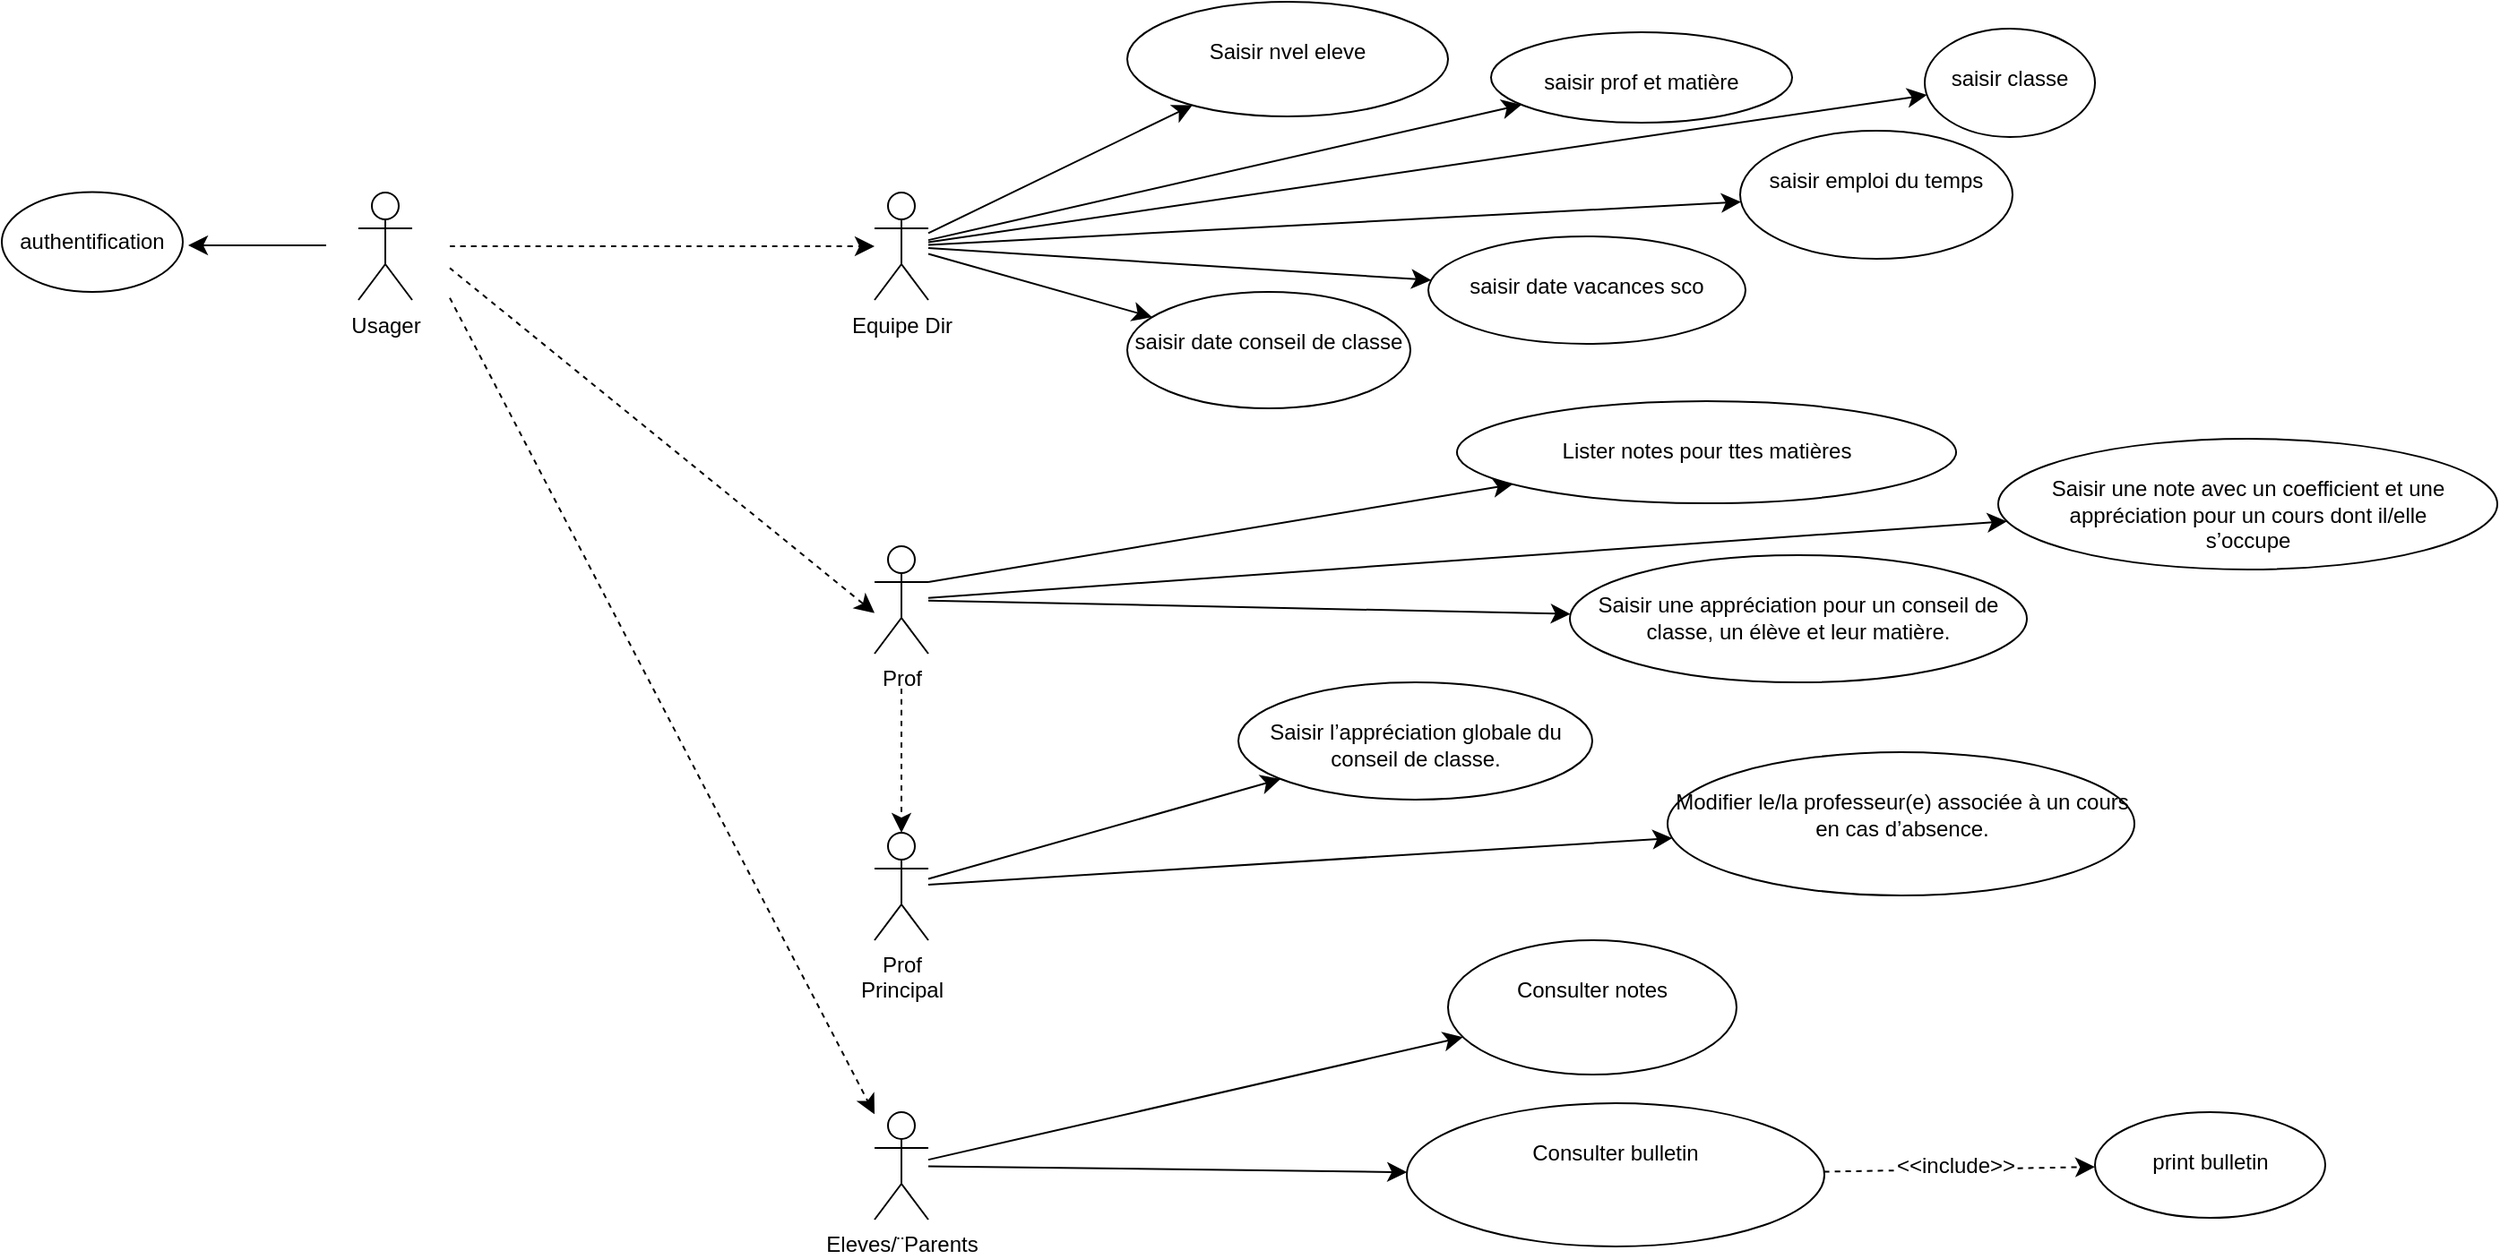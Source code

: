 <mxfile version="24.4.4" type="github">
  <diagram name="Page-1" id="TToBmlYUuMI2hF82C9A1">
    <mxGraphModel dx="2634" dy="1168" grid="0" gridSize="10" guides="1" tooltips="1" connect="1" arrows="1" fold="1" page="0" pageScale="1" pageWidth="827" pageHeight="1169" math="0" shadow="0">
      <root>
        <mxCell id="0" />
        <mxCell id="1" parent="0" />
        <mxCell id="4sQrWLSN1lOuxA5-jQHT-10" value="" style="edgeStyle=none;curved=1;rounded=0;orthogonalLoop=1;jettySize=auto;html=1;fontSize=12;startSize=8;endSize=8;dashed=1;" parent="1" edge="1">
          <mxGeometry relative="1" as="geometry">
            <mxPoint x="-679" y="-17.309" as="sourcePoint" />
            <mxPoint x="-442" y="175.309" as="targetPoint" />
          </mxGeometry>
        </mxCell>
        <mxCell id="4sQrWLSN1lOuxA5-jQHT-12" value="" style="edgeStyle=none;curved=1;rounded=0;orthogonalLoop=1;jettySize=auto;html=1;fontSize=12;startSize=8;endSize=8;dashed=1;" parent="1" target="4sQrWLSN1lOuxA5-jQHT-11" edge="1">
          <mxGeometry relative="1" as="geometry">
            <mxPoint x="-679" y="-0.652" as="sourcePoint" />
          </mxGeometry>
        </mxCell>
        <mxCell id="4sQrWLSN1lOuxA5-jQHT-19" style="edgeStyle=none;curved=1;rounded=0;orthogonalLoop=1;jettySize=auto;html=1;fontSize=12;startSize=8;endSize=8;dashed=1;" parent="1" target="4sQrWLSN1lOuxA5-jQHT-5" edge="1">
          <mxGeometry relative="1" as="geometry">
            <mxPoint x="-679" y="-29.5" as="sourcePoint" />
          </mxGeometry>
        </mxCell>
        <mxCell id="GDs4oSNl5St7di9hihI5-2" value="" style="edgeStyle=none;curved=1;rounded=0;orthogonalLoop=1;jettySize=auto;html=1;fontSize=12;startSize=8;endSize=8;" edge="1" parent="1">
          <mxGeometry relative="1" as="geometry">
            <mxPoint x="-748" y="-30" as="sourcePoint" />
            <mxPoint x="-825" y="-30" as="targetPoint" />
          </mxGeometry>
        </mxCell>
        <mxCell id="4sQrWLSN1lOuxA5-jQHT-25" value="" style="edgeStyle=none;curved=1;rounded=0;orthogonalLoop=1;jettySize=auto;html=1;fontSize=12;startSize=8;endSize=8;" parent="1" source="4sQrWLSN1lOuxA5-jQHT-5" target="4sQrWLSN1lOuxA5-jQHT-24" edge="1">
          <mxGeometry relative="1" as="geometry" />
        </mxCell>
        <mxCell id="GDs4oSNl5St7di9hihI5-4" value="" style="edgeStyle=none;curved=1;rounded=0;orthogonalLoop=1;jettySize=auto;html=1;fontSize=12;startSize=8;endSize=8;" edge="1" parent="1" source="4sQrWLSN1lOuxA5-jQHT-5" target="GDs4oSNl5St7di9hihI5-3">
          <mxGeometry relative="1" as="geometry" />
        </mxCell>
        <mxCell id="GDs4oSNl5St7di9hihI5-6" value="" style="edgeStyle=none;curved=1;rounded=0;orthogonalLoop=1;jettySize=auto;html=1;fontSize=12;startSize=8;endSize=8;" edge="1" parent="1" source="4sQrWLSN1lOuxA5-jQHT-5" target="GDs4oSNl5St7di9hihI5-5">
          <mxGeometry relative="1" as="geometry" />
        </mxCell>
        <mxCell id="GDs4oSNl5St7di9hihI5-8" value="" style="edgeStyle=none;curved=1;rounded=0;orthogonalLoop=1;jettySize=auto;html=1;fontSize=12;startSize=8;endSize=8;" edge="1" parent="1" source="4sQrWLSN1lOuxA5-jQHT-5" target="GDs4oSNl5St7di9hihI5-7">
          <mxGeometry relative="1" as="geometry" />
        </mxCell>
        <mxCell id="GDs4oSNl5St7di9hihI5-11" value="" style="edgeStyle=none;curved=1;rounded=0;orthogonalLoop=1;jettySize=auto;html=1;fontSize=12;startSize=8;endSize=8;" edge="1" parent="1" source="4sQrWLSN1lOuxA5-jQHT-5" target="GDs4oSNl5St7di9hihI5-10">
          <mxGeometry relative="1" as="geometry" />
        </mxCell>
        <mxCell id="GDs4oSNl5St7di9hihI5-13" value="" style="edgeStyle=none;curved=1;rounded=0;orthogonalLoop=1;jettySize=auto;html=1;fontSize=12;startSize=8;endSize=8;" edge="1" parent="1" source="4sQrWLSN1lOuxA5-jQHT-5" target="GDs4oSNl5St7di9hihI5-12">
          <mxGeometry relative="1" as="geometry" />
        </mxCell>
        <mxCell id="4sQrWLSN1lOuxA5-jQHT-5" value="Equipe Dir" style="shape=umlActor;verticalLabelPosition=bottom;verticalAlign=top;html=1;" parent="1" vertex="1">
          <mxGeometry x="-442" y="-59.5" width="30" height="60" as="geometry" />
        </mxCell>
        <mxCell id="4sQrWLSN1lOuxA5-jQHT-15" value="" style="edgeStyle=none;curved=1;rounded=0;orthogonalLoop=1;jettySize=auto;html=1;fontSize=12;startSize=8;endSize=8;dashed=1;" parent="1" target="4sQrWLSN1lOuxA5-jQHT-14" edge="1">
          <mxGeometry relative="1" as="geometry">
            <mxPoint x="-427" y="217.5" as="sourcePoint" />
          </mxGeometry>
        </mxCell>
        <mxCell id="4sQrWLSN1lOuxA5-jQHT-23" value="" style="edgeStyle=none;curved=1;rounded=0;orthogonalLoop=1;jettySize=auto;html=1;fontSize=12;startSize=8;endSize=8;exitX=1;exitY=0.333;exitDx=0;exitDy=0;exitPerimeter=0;" parent="1" source="GDs4oSNl5St7di9hihI5-15" target="4sQrWLSN1lOuxA5-jQHT-22" edge="1">
          <mxGeometry relative="1" as="geometry">
            <mxPoint x="-412" y="187.5" as="sourcePoint" />
          </mxGeometry>
        </mxCell>
        <mxCell id="4sQrWLSN1lOuxA5-jQHT-17" value="" style="edgeStyle=none;curved=1;rounded=0;orthogonalLoop=1;jettySize=auto;html=1;fontSize=12;startSize=8;endSize=8;" parent="1" source="4sQrWLSN1lOuxA5-jQHT-11" target="4sQrWLSN1lOuxA5-jQHT-16" edge="1">
          <mxGeometry relative="1" as="geometry" />
        </mxCell>
        <mxCell id="GDs4oSNl5St7di9hihI5-24" value="" style="edgeStyle=none;curved=1;rounded=0;orthogonalLoop=1;jettySize=auto;html=1;fontSize=12;startSize=8;endSize=8;" edge="1" parent="1" source="4sQrWLSN1lOuxA5-jQHT-11" target="GDs4oSNl5St7di9hihI5-23">
          <mxGeometry relative="1" as="geometry" />
        </mxCell>
        <mxCell id="4sQrWLSN1lOuxA5-jQHT-11" value="&lt;div&gt;Eleves/¨Parents&lt;/div&gt;" style="shape=umlActor;verticalLabelPosition=bottom;verticalAlign=top;html=1;" parent="1" vertex="1">
          <mxGeometry x="-442" y="454" width="30" height="60" as="geometry" />
        </mxCell>
        <mxCell id="4sQrWLSN1lOuxA5-jQHT-21" value="" style="edgeStyle=none;curved=1;rounded=0;orthogonalLoop=1;jettySize=auto;html=1;fontSize=12;startSize=8;endSize=8;" parent="1" source="4sQrWLSN1lOuxA5-jQHT-14" target="4sQrWLSN1lOuxA5-jQHT-20" edge="1">
          <mxGeometry relative="1" as="geometry" />
        </mxCell>
        <mxCell id="GDs4oSNl5St7di9hihI5-22" value="" style="edgeStyle=none;curved=1;rounded=0;orthogonalLoop=1;jettySize=auto;html=1;fontSize=12;startSize=8;endSize=8;" edge="1" parent="1" source="4sQrWLSN1lOuxA5-jQHT-14" target="GDs4oSNl5St7di9hihI5-21">
          <mxGeometry relative="1" as="geometry" />
        </mxCell>
        <mxCell id="4sQrWLSN1lOuxA5-jQHT-14" value="&lt;div&gt;Prof&lt;/div&gt;&lt;div&gt;Principal&lt;br&gt;&lt;/div&gt;" style="shape=umlActor;verticalLabelPosition=bottom;verticalAlign=top;html=1;" parent="1" vertex="1">
          <mxGeometry x="-442" y="298" width="30" height="60" as="geometry" />
        </mxCell>
        <mxCell id="4sQrWLSN1lOuxA5-jQHT-16" value="&lt;div&gt;&lt;br&gt;&lt;/div&gt;&lt;div&gt;Consulter notes&lt;/div&gt;" style="ellipse;whiteSpace=wrap;html=1;verticalAlign=top;" parent="1" vertex="1">
          <mxGeometry x="-122" y="358" width="161" height="75" as="geometry" />
        </mxCell>
        <mxCell id="4sQrWLSN1lOuxA5-jQHT-20" value="&lt;div&gt;&lt;br&gt;&lt;/div&gt;Saisir l’appréciation globale du conseil de classe." style="ellipse;whiteSpace=wrap;html=1;verticalAlign=top;" parent="1" vertex="1">
          <mxGeometry x="-239" y="214" width="197.5" height="65.5" as="geometry" />
        </mxCell>
        <mxCell id="4sQrWLSN1lOuxA5-jQHT-22" value="&lt;div&gt;&lt;br&gt;&lt;/div&gt;&lt;div&gt;Lister notes pour ttes matières&lt;/div&gt;" style="ellipse;whiteSpace=wrap;html=1;verticalAlign=top;" parent="1" vertex="1">
          <mxGeometry x="-117" y="57" width="278.5" height="57" as="geometry" />
        </mxCell>
        <mxCell id="4sQrWLSN1lOuxA5-jQHT-24" value="&lt;div&gt;&lt;br&gt;&lt;/div&gt;&lt;div&gt;Saisir nvel eleve&lt;/div&gt;" style="ellipse;whiteSpace=wrap;html=1;verticalAlign=top;" parent="1" vertex="1">
          <mxGeometry x="-301" y="-166" width="179" height="64" as="geometry" />
        </mxCell>
        <mxCell id="GDs4oSNl5St7di9hihI5-1" value="&lt;div&gt;&lt;br&gt;&lt;/div&gt;&lt;div&gt;authentification&lt;br&gt;&lt;/div&gt;" style="ellipse;whiteSpace=wrap;html=1;verticalAlign=top;" vertex="1" parent="1">
          <mxGeometry x="-929" y="-59.75" width="101" height="55.75" as="geometry" />
        </mxCell>
        <mxCell id="GDs4oSNl5St7di9hihI5-3" value="&lt;br&gt;&lt;div&gt;saisir prof et matière&lt;/div&gt;" style="ellipse;whiteSpace=wrap;html=1;verticalAlign=top;" vertex="1" parent="1">
          <mxGeometry x="-98" y="-149" width="168" height="50.5" as="geometry" />
        </mxCell>
        <mxCell id="GDs4oSNl5St7di9hihI5-5" value="&lt;div&gt;&lt;br&gt;&lt;/div&gt;&lt;div&gt;saisir classe&lt;/div&gt;" style="ellipse;whiteSpace=wrap;html=1;verticalAlign=top;" vertex="1" parent="1">
          <mxGeometry x="144" y="-151" width="95" height="60.5" as="geometry" />
        </mxCell>
        <mxCell id="GDs4oSNl5St7di9hihI5-7" value="&lt;div&gt;&lt;br&gt;&lt;/div&gt;&lt;div&gt;saisir emploi du temps&lt;/div&gt;" style="ellipse;whiteSpace=wrap;html=1;verticalAlign=top;" vertex="1" parent="1">
          <mxGeometry x="41" y="-94" width="152" height="71.5" as="geometry" />
        </mxCell>
        <mxCell id="GDs4oSNl5St7di9hihI5-10" value="&lt;div&gt;&lt;br&gt;&lt;/div&gt;&lt;div&gt;saisir date vacances sco&lt;/div&gt;" style="ellipse;whiteSpace=wrap;html=1;verticalAlign=top;" vertex="1" parent="1">
          <mxGeometry x="-133" y="-35" width="177" height="60" as="geometry" />
        </mxCell>
        <mxCell id="GDs4oSNl5St7di9hihI5-12" value="&lt;div&gt;&lt;br&gt;&lt;/div&gt;&lt;div&gt;saisir date conseil de classe&lt;/div&gt;" style="ellipse;whiteSpace=wrap;html=1;verticalAlign=top;" vertex="1" parent="1">
          <mxGeometry x="-301" y="-4" width="158" height="65" as="geometry" />
        </mxCell>
        <mxCell id="GDs4oSNl5St7di9hihI5-14" value="&lt;br&gt;&lt;div&gt;Saisir une note avec un coefficient et une appréciation pour un cours dont il/elle&lt;/div&gt;s’occupe" style="ellipse;whiteSpace=wrap;html=1;verticalAlign=top;" vertex="1" parent="1">
          <mxGeometry x="185" y="78" width="278.5" height="73" as="geometry" />
        </mxCell>
        <mxCell id="GDs4oSNl5St7di9hihI5-18" style="edgeStyle=none;curved=1;rounded=0;orthogonalLoop=1;jettySize=auto;html=1;fontSize=12;startSize=8;endSize=8;" edge="1" parent="1" source="GDs4oSNl5St7di9hihI5-15" target="GDs4oSNl5St7di9hihI5-14">
          <mxGeometry relative="1" as="geometry" />
        </mxCell>
        <mxCell id="GDs4oSNl5St7di9hihI5-20" value="" style="edgeStyle=none;curved=1;rounded=0;orthogonalLoop=1;jettySize=auto;html=1;fontSize=12;startSize=8;endSize=8;" edge="1" parent="1" source="GDs4oSNl5St7di9hihI5-15" target="GDs4oSNl5St7di9hihI5-19">
          <mxGeometry relative="1" as="geometry" />
        </mxCell>
        <mxCell id="GDs4oSNl5St7di9hihI5-15" value="&lt;div&gt;Prof&lt;br&gt;&lt;/div&gt;" style="shape=umlActor;verticalLabelPosition=bottom;verticalAlign=top;html=1;" vertex="1" parent="1">
          <mxGeometry x="-442" y="138" width="30" height="60" as="geometry" />
        </mxCell>
        <mxCell id="GDs4oSNl5St7di9hihI5-19" value="&lt;div&gt;&lt;br&gt;&lt;/div&gt;&lt;div&gt;Saisir une appréciation pour un conseil de classe, un élève et leur matière.&lt;br&gt;&lt;/div&gt;" style="ellipse;whiteSpace=wrap;html=1;verticalAlign=top;" vertex="1" parent="1">
          <mxGeometry x="-54" y="143" width="255" height="71" as="geometry" />
        </mxCell>
        <mxCell id="GDs4oSNl5St7di9hihI5-21" value="&lt;div&gt;&lt;br&gt;&lt;/div&gt;&lt;div&gt;Modifier le/la professeur(e) associée à un cours en cas d’absence.&lt;br&gt;&lt;/div&gt;" style="ellipse;whiteSpace=wrap;html=1;verticalAlign=top;" vertex="1" parent="1">
          <mxGeometry x="0.5" y="253" width="260.5" height="80" as="geometry" />
        </mxCell>
        <mxCell id="GDs4oSNl5St7di9hihI5-26" value="" style="edgeStyle=none;curved=1;rounded=0;orthogonalLoop=1;jettySize=auto;html=1;fontSize=12;startSize=8;endSize=8;dashed=1;" edge="1" parent="1" source="GDs4oSNl5St7di9hihI5-23" target="GDs4oSNl5St7di9hihI5-25">
          <mxGeometry relative="1" as="geometry" />
        </mxCell>
        <mxCell id="GDs4oSNl5St7di9hihI5-27" value="&amp;lt;&amp;lt;include&amp;gt;&amp;gt;" style="edgeLabel;html=1;align=center;verticalAlign=middle;resizable=0;points=[];fontSize=12;" vertex="1" connectable="0" parent="GDs4oSNl5St7di9hihI5-26">
          <mxGeometry x="-0.032" y="2" relative="1" as="geometry">
            <mxPoint as="offset" />
          </mxGeometry>
        </mxCell>
        <mxCell id="GDs4oSNl5St7di9hihI5-23" value="&lt;div&gt;&lt;br&gt;&lt;/div&gt;&lt;div&gt;Consulter bulletin&lt;br&gt;&lt;/div&gt;" style="ellipse;whiteSpace=wrap;html=1;verticalAlign=top;" vertex="1" parent="1">
          <mxGeometry x="-145" y="449" width="233" height="80" as="geometry" />
        </mxCell>
        <mxCell id="GDs4oSNl5St7di9hihI5-25" value="&lt;div&gt;&lt;br&gt;&lt;/div&gt;&lt;div&gt;print bulletin&lt;/div&gt;" style="ellipse;whiteSpace=wrap;html=1;verticalAlign=top;" vertex="1" parent="1">
          <mxGeometry x="239" y="454" width="128.5" height="59" as="geometry" />
        </mxCell>
        <mxCell id="GDs4oSNl5St7di9hihI5-28" value="&lt;div&gt;Usager&lt;/div&gt;" style="shape=umlActor;verticalLabelPosition=bottom;verticalAlign=top;html=1;" vertex="1" parent="1">
          <mxGeometry x="-730" y="-59.5" width="30" height="60" as="geometry" />
        </mxCell>
      </root>
    </mxGraphModel>
  </diagram>
</mxfile>
